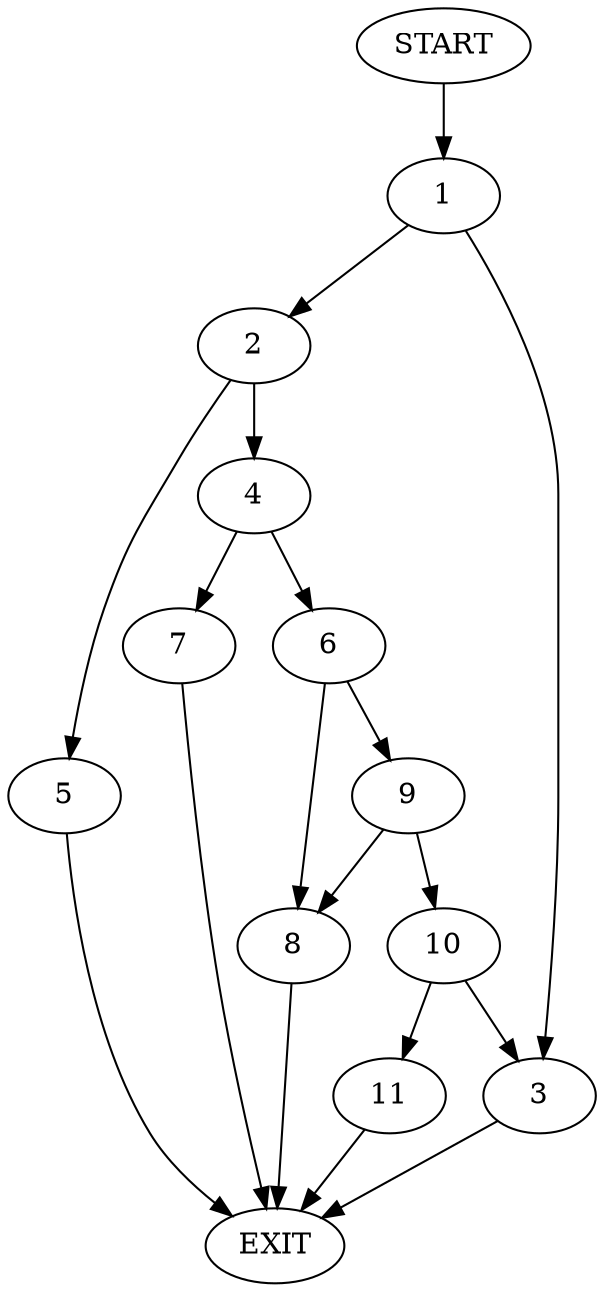 digraph {
0 [label="START"]
12 [label="EXIT"]
0 -> 1
1 -> 2
1 -> 3
2 -> 4
2 -> 5
3 -> 12
5 -> 12
4 -> 6
4 -> 7
6 -> 8
6 -> 9
7 -> 12
8 -> 12
9 -> 10
9 -> 8
10 -> 3
10 -> 11
11 -> 12
}
